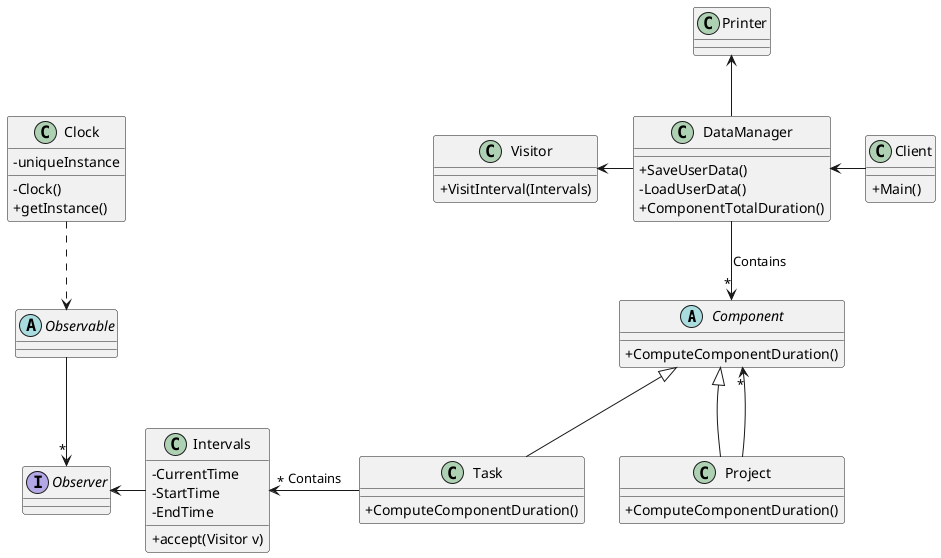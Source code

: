 @startuml 

skinparam classAttributeIconSize 0
skinparam linetype polyline

abstract class Component {
+ ComputeComponentDuration()
}

class Project extends Component {
+ ComputeComponentDuration()
}

class Visitor{
+VisitInterval(Intervals)
}

class Task extends Component {
+ ComputeComponentDuration()
}

class Intervals {
-CurrentTime
-StartTime
-EndTime
+accept(Visitor v)
}

Interface Observer{
}

abstract class Observable {
}

class Clock {
- uniqueInstance
- Clock()
+ getInstance()
}

class Client{
+ Main()
}

class DataManager{  
+ SaveUserData()
- LoadUserData()
+ ComponentTotalDuration()
}

Class Printer{
}

Visitor <-right- DataManager
DataManager -down-> "*" Component: Contains
Project --> "*" Component
Client -left-> DataManager
Task -left-> "*" Intervals:Contains
Clock .down.> Observable
Observable -Down-> "*" Observer
Intervals -left-> Observer
DataManager -up-> Printer
Task -[hidden]right-> Project

@enduml